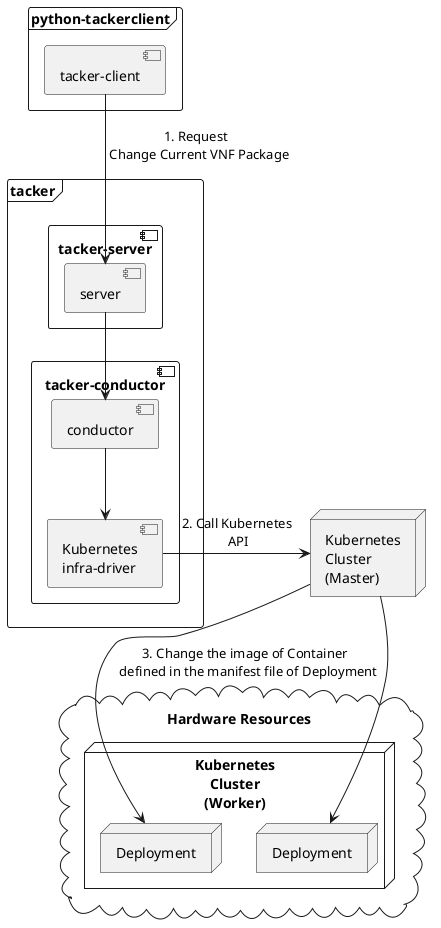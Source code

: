@startuml

frame "python-tackerclient" {
    component "tacker-client" as client
}

frame "tacker" {
    component "tacker-server" {
        component "server" as serv
    }
    component "tacker-conductor" {
        component "conductor" as cond
        component "Kubernetes\ninfra-driver" as infra
    }
}

node "Kubernetes\nCluster\n(Master)" as k8s_m
cloud "Hardware Resources" as hw {
    node "Kubernetes\nCluster\n(Worker)" as k8s_w {
        node "Deployment" as ins1
        node "Deployment" as ins2
    }
}


'# Relationships
client --> serv: 1. Request \n Change Current VNF Package
serv --> cond
cond --> infra
infra -right-> k8s_m: 2. Call Kubernetes\n API
k8s_m --> ins1: 3. Change the image of Container \n defined in the manifest file of Deployment
k8s_m --> ins2
ins1 -[hidden]right-> ins2

@enduml
